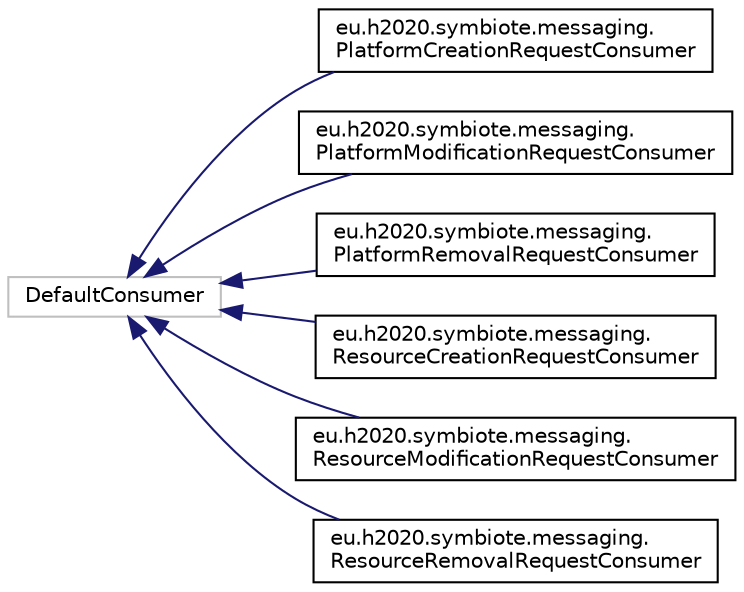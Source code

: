 digraph "Graphical Class Hierarchy"
{
  edge [fontname="Helvetica",fontsize="10",labelfontname="Helvetica",labelfontsize="10"];
  node [fontname="Helvetica",fontsize="10",shape=record];
  rankdir="LR";
  Node1 [label="DefaultConsumer",height=0.2,width=0.4,color="grey75", fillcolor="white", style="filled"];
  Node1 -> Node2 [dir="back",color="midnightblue",fontsize="10",style="solid",fontname="Helvetica"];
  Node2 [label="eu.h2020.symbiote.messaging.\lPlatformCreationRequestConsumer",height=0.2,width=0.4,color="black", fillcolor="white", style="filled",URL="$classeu_1_1h2020_1_1symbiote_1_1messaging_1_1PlatformCreationRequestConsumer.html"];
  Node1 -> Node3 [dir="back",color="midnightblue",fontsize="10",style="solid",fontname="Helvetica"];
  Node3 [label="eu.h2020.symbiote.messaging.\lPlatformModificationRequestConsumer",height=0.2,width=0.4,color="black", fillcolor="white", style="filled",URL="$classeu_1_1h2020_1_1symbiote_1_1messaging_1_1PlatformModificationRequestConsumer.html"];
  Node1 -> Node4 [dir="back",color="midnightblue",fontsize="10",style="solid",fontname="Helvetica"];
  Node4 [label="eu.h2020.symbiote.messaging.\lPlatformRemovalRequestConsumer",height=0.2,width=0.4,color="black", fillcolor="white", style="filled",URL="$classeu_1_1h2020_1_1symbiote_1_1messaging_1_1PlatformRemovalRequestConsumer.html"];
  Node1 -> Node5 [dir="back",color="midnightblue",fontsize="10",style="solid",fontname="Helvetica"];
  Node5 [label="eu.h2020.symbiote.messaging.\lResourceCreationRequestConsumer",height=0.2,width=0.4,color="black", fillcolor="white", style="filled",URL="$classeu_1_1h2020_1_1symbiote_1_1messaging_1_1ResourceCreationRequestConsumer.html"];
  Node1 -> Node6 [dir="back",color="midnightblue",fontsize="10",style="solid",fontname="Helvetica"];
  Node6 [label="eu.h2020.symbiote.messaging.\lResourceModificationRequestConsumer",height=0.2,width=0.4,color="black", fillcolor="white", style="filled",URL="$classeu_1_1h2020_1_1symbiote_1_1messaging_1_1ResourceModificationRequestConsumer.html"];
  Node1 -> Node7 [dir="back",color="midnightblue",fontsize="10",style="solid",fontname="Helvetica"];
  Node7 [label="eu.h2020.symbiote.messaging.\lResourceRemovalRequestConsumer",height=0.2,width=0.4,color="black", fillcolor="white", style="filled",URL="$classeu_1_1h2020_1_1symbiote_1_1messaging_1_1ResourceRemovalRequestConsumer.html"];
}
